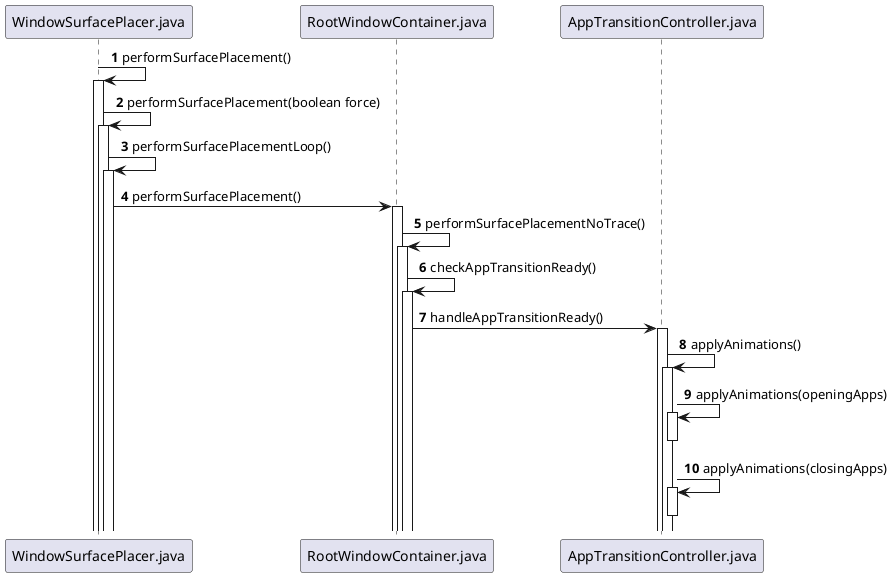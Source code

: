 @startuml
'https://plantuml.com/sequence-diagram

autonumber

WindowSurfacePlacer.java -> WindowSurfacePlacer.java: performSurfacePlacement()
activate WindowSurfacePlacer.java
WindowSurfacePlacer.java -> WindowSurfacePlacer.java: performSurfacePlacement(boolean force)
activate WindowSurfacePlacer.java
WindowSurfacePlacer.java -> WindowSurfacePlacer.java: performSurfacePlacementLoop()
activate WindowSurfacePlacer.java
WindowSurfacePlacer.java -> RootWindowContainer.java: performSurfacePlacement()
activate RootWindowContainer.java
RootWindowContainer.java -> RootWindowContainer.java: performSurfacePlacementNoTrace()
activate RootWindowContainer.java
RootWindowContainer.java -> RootWindowContainer.java: checkAppTransitionReady()
activate RootWindowContainer.java
RootWindowContainer.java -> AppTransitionController.java: handleAppTransitionReady()
activate AppTransitionController.java
AppTransitionController.java -> AppTransitionController.java: applyAnimations()
activate AppTransitionController.java
AppTransitionController.java -> AppTransitionController.java: applyAnimations(openingApps)
activate AppTransitionController.java
deactivate AppTransitionController.java
AppTransitionController.java -> AppTransitionController.java: applyAnimations(closingApps)
activate AppTransitionController.java
deactivate AppTransitionController.java

@enduml
